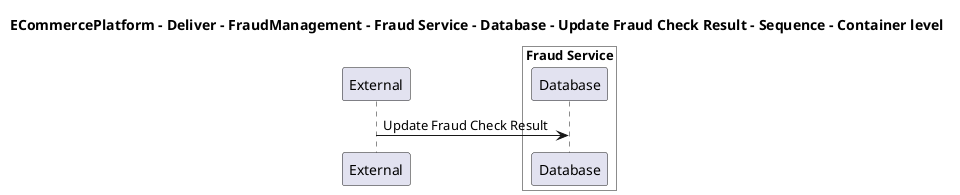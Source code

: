 @startuml

title ECommercePlatform - Deliver - FraudManagement - Fraud Service - Database - Update Fraud Check Result - Sequence - Container level

participant "External" as C4InterFlow.SoftwareSystems.ExternalSystem

box "Fraud Service" #White
    participant "Database" as ECommercePlatform.Deliver.FraudManagement.SoftwareSystems.FraudService.Containers.Database
end box


C4InterFlow.SoftwareSystems.ExternalSystem -> ECommercePlatform.Deliver.FraudManagement.SoftwareSystems.FraudService.Containers.Database : Update Fraud Check Result


@enduml
